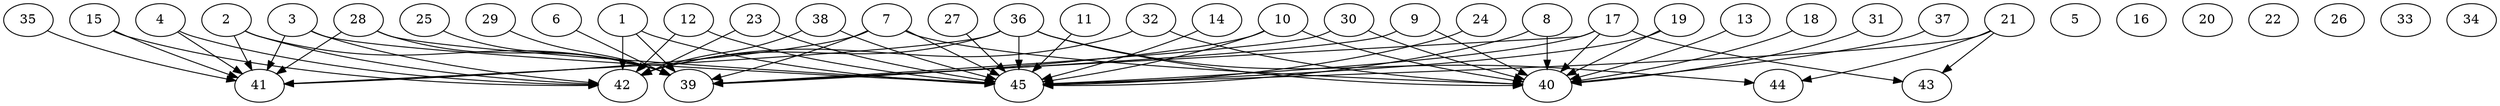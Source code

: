 // DAG automatically generated by daggen at Thu Oct  3 14:07:24 2019
// ./daggen --dot -n 45 --ccr 0.4 --fat 0.9 --regular 0.5 --density 0.5 --mindata 5242880 --maxdata 52428800 
digraph G {
  1 [size="98836480", alpha="0.11", expect_size="39534592"] 
  1 -> 39 [size ="39534592"]
  1 -> 42 [size ="39534592"]
  1 -> 45 [size ="39534592"]
  2 [size="116147200", alpha="0.14", expect_size="46458880"] 
  2 -> 39 [size ="46458880"]
  2 -> 41 [size ="46458880"]
  2 -> 42 [size ="46458880"]
  3 [size="93288960", alpha="0.06", expect_size="37315584"] 
  3 -> 41 [size ="37315584"]
  3 -> 42 [size ="37315584"]
  3 -> 45 [size ="37315584"]
  4 [size="54364160", alpha="0.13", expect_size="21745664"] 
  4 -> 41 [size ="21745664"]
  4 -> 42 [size ="21745664"]
  5 [size="33748480", alpha="0.12", expect_size="13499392"] 
  6 [size="19351040", alpha="0.06", expect_size="7740416"] 
  6 -> 39 [size ="7740416"]
  7 [size="67663360", alpha="0.15", expect_size="27065344"] 
  7 -> 39 [size ="27065344"]
  7 -> 40 [size ="27065344"]
  7 -> 41 [size ="27065344"]
  7 -> 45 [size ="27065344"]
  8 [size="49121280", alpha="0.04", expect_size="19648512"] 
  8 -> 40 [size ="19648512"]
  8 -> 45 [size ="19648512"]
  9 [size="69813760", alpha="0.03", expect_size="27925504"] 
  9 -> 39 [size ="27925504"]
  9 -> 40 [size ="27925504"]
  10 [size="24947200", alpha="0.19", expect_size="9978880"] 
  10 -> 39 [size ="9978880"]
  10 -> 40 [size ="9978880"]
  10 -> 45 [size ="9978880"]
  11 [size="121213440", alpha="0.20", expect_size="48485376"] 
  11 -> 45 [size ="48485376"]
  12 [size="66193920", alpha="0.05", expect_size="26477568"] 
  12 -> 42 [size ="26477568"]
  12 -> 45 [size ="26477568"]
  13 [size="30279680", alpha="0.02", expect_size="12111872"] 
  13 -> 40 [size ="12111872"]
  14 [size="66101760", alpha="0.05", expect_size="26440704"] 
  14 -> 45 [size ="26440704"]
  15 [size="25428480", alpha="0.00", expect_size="10171392"] 
  15 -> 41 [size ="10171392"]
  15 -> 42 [size ="10171392"]
  16 [size="96537600", alpha="0.18", expect_size="38615040"] 
  17 [size="130757120", alpha="0.09", expect_size="52302848"] 
  17 -> 39 [size ="52302848"]
  17 -> 40 [size ="52302848"]
  17 -> 43 [size ="52302848"]
  17 -> 45 [size ="52302848"]
  18 [size="99855360", alpha="0.08", expect_size="39942144"] 
  18 -> 40 [size ="39942144"]
  19 [size="124700160", alpha="0.14", expect_size="49880064"] 
  19 -> 40 [size ="49880064"]
  19 -> 45 [size ="49880064"]
  20 [size="25973760", alpha="0.02", expect_size="10389504"] 
  21 [size="18260480", alpha="0.04", expect_size="7304192"] 
  21 -> 43 [size ="7304192"]
  21 -> 44 [size ="7304192"]
  21 -> 45 [size ="7304192"]
  22 [size="16343040", alpha="0.05", expect_size="6537216"] 
  23 [size="44646400", alpha="0.18", expect_size="17858560"] 
  23 -> 42 [size ="17858560"]
  23 -> 45 [size ="17858560"]
  24 [size="56693760", alpha="0.19", expect_size="22677504"] 
  24 -> 45 [size ="22677504"]
  25 [size="86010880", alpha="0.03", expect_size="34404352"] 
  25 -> 39 [size ="34404352"]
  26 [size="87265280", alpha="0.08", expect_size="34906112"] 
  27 [size="74147840", alpha="0.03", expect_size="29659136"] 
  27 -> 45 [size ="29659136"]
  28 [size="127001600", alpha="0.04", expect_size="50800640"] 
  28 -> 39 [size ="50800640"]
  28 -> 41 [size ="50800640"]
  28 -> 45 [size ="50800640"]
  29 [size="54625280", alpha="0.14", expect_size="21850112"] 
  29 -> 39 [size ="21850112"]
  30 [size="17287680", alpha="0.06", expect_size="6915072"] 
  30 -> 39 [size ="6915072"]
  30 -> 40 [size ="6915072"]
  31 [size="27837440", alpha="0.17", expect_size="11134976"] 
  31 -> 40 [size ="11134976"]
  32 [size="54036480", alpha="0.16", expect_size="21614592"] 
  32 -> 40 [size ="21614592"]
  32 -> 42 [size ="21614592"]
  33 [size="80962560", alpha="0.19", expect_size="32385024"] 
  34 [size="70835200", alpha="0.10", expect_size="28334080"] 
  35 [size="64913920", alpha="0.04", expect_size="25965568"] 
  35 -> 41 [size ="25965568"]
  36 [size="83837440", alpha="0.12", expect_size="33534976"] 
  36 -> 40 [size ="33534976"]
  36 -> 41 [size ="33534976"]
  36 -> 42 [size ="33534976"]
  36 -> 44 [size ="33534976"]
  36 -> 45 [size ="33534976"]
  37 [size="15889920", alpha="0.19", expect_size="6355968"] 
  37 -> 40 [size ="6355968"]
  38 [size="33594880", alpha="0.02", expect_size="13437952"] 
  38 -> 42 [size ="13437952"]
  38 -> 45 [size ="13437952"]
  39 [size="55001600", alpha="0.03", expect_size="22000640"] 
  40 [size="18851840", alpha="0.06", expect_size="7540736"] 
  41 [size="54950400", alpha="0.11", expect_size="21980160"] 
  42 [size="35481600", alpha="0.16", expect_size="14192640"] 
  43 [size="13524480", alpha="0.06", expect_size="5409792"] 
  44 [size="124224000", alpha="0.03", expect_size="49689600"] 
  45 [size="66680320", alpha="0.13", expect_size="26672128"] 
}
